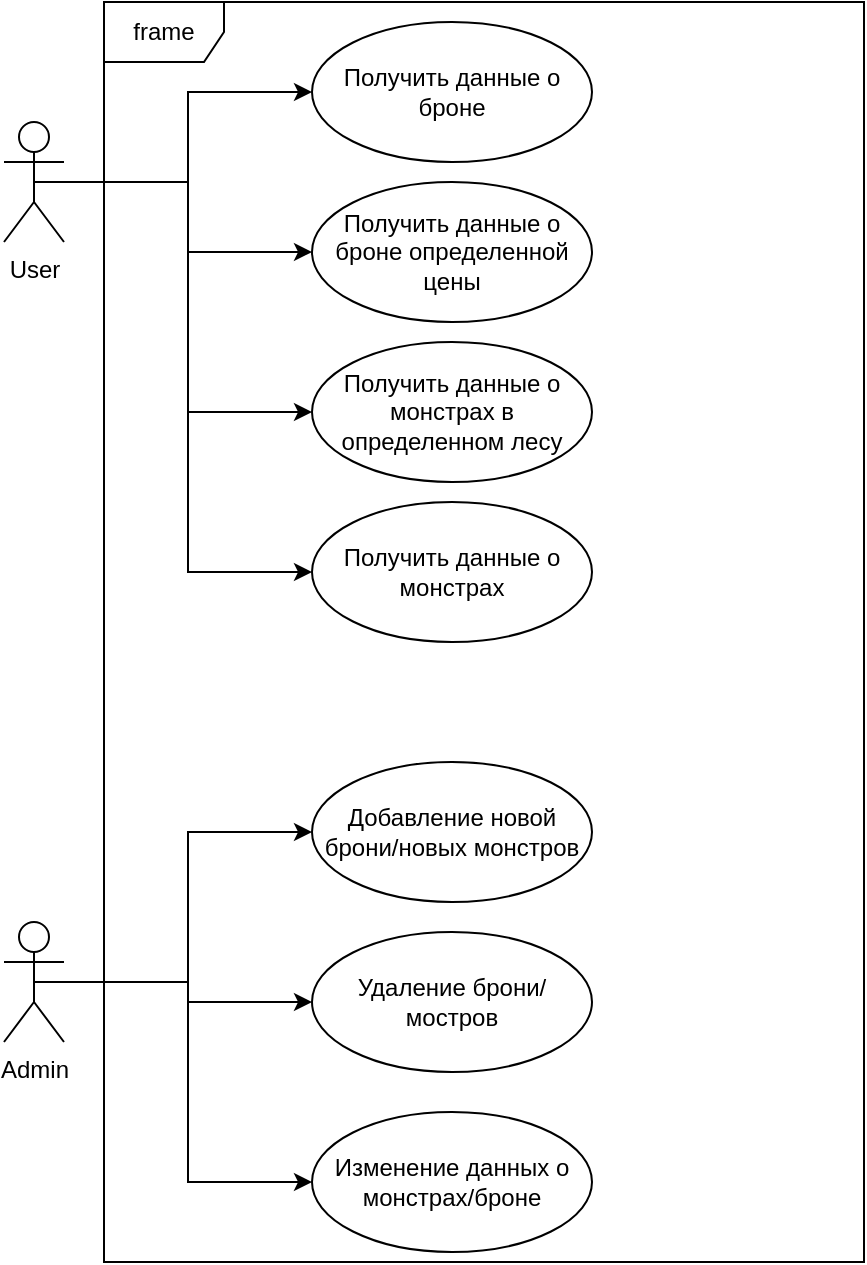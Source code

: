 <mxfile version="14.4.9" type="github"><diagram id="XOwMrZRLROqOZSJxTRkj" name="Page-1"><mxGraphModel dx="782" dy="745" grid="1" gridSize="10" guides="1" tooltips="1" connect="1" arrows="1" fold="1" page="1" pageScale="1" pageWidth="827" pageHeight="1169" math="0" shadow="0"><root><mxCell id="0"/><mxCell id="1" parent="0"/><mxCell id="UrjzjIE9Bx_cVqQ6ayJr-6" style="edgeStyle=orthogonalEdgeStyle;rounded=0;orthogonalLoop=1;jettySize=auto;html=1;exitX=0.5;exitY=0.5;exitDx=0;exitDy=0;exitPerimeter=0;entryX=0;entryY=0.5;entryDx=0;entryDy=0;" edge="1" parent="1" source="UrjzjIE9Bx_cVqQ6ayJr-1" target="UrjzjIE9Bx_cVqQ6ayJr-5"><mxGeometry relative="1" as="geometry"/></mxCell><mxCell id="UrjzjIE9Bx_cVqQ6ayJr-8" style="edgeStyle=orthogonalEdgeStyle;rounded=0;orthogonalLoop=1;jettySize=auto;html=1;exitX=0.5;exitY=0.5;exitDx=0;exitDy=0;exitPerimeter=0;entryX=0;entryY=0.5;entryDx=0;entryDy=0;" edge="1" parent="1" source="UrjzjIE9Bx_cVqQ6ayJr-1" target="UrjzjIE9Bx_cVqQ6ayJr-7"><mxGeometry relative="1" as="geometry"/></mxCell><mxCell id="UrjzjIE9Bx_cVqQ6ayJr-10" style="edgeStyle=orthogonalEdgeStyle;rounded=0;orthogonalLoop=1;jettySize=auto;html=1;exitX=0.5;exitY=0.5;exitDx=0;exitDy=0;exitPerimeter=0;entryX=0;entryY=0.5;entryDx=0;entryDy=0;" edge="1" parent="1" source="UrjzjIE9Bx_cVqQ6ayJr-1" target="UrjzjIE9Bx_cVqQ6ayJr-9"><mxGeometry relative="1" as="geometry"/></mxCell><mxCell id="UrjzjIE9Bx_cVqQ6ayJr-1" value="Admin" style="shape=umlActor;verticalLabelPosition=bottom;verticalAlign=top;html=1;" vertex="1" parent="1"><mxGeometry x="120" y="460" width="30" height="60" as="geometry"/></mxCell><mxCell id="UrjzjIE9Bx_cVqQ6ayJr-16" style="edgeStyle=orthogonalEdgeStyle;rounded=0;orthogonalLoop=1;jettySize=auto;html=1;exitX=0.5;exitY=0.5;exitDx=0;exitDy=0;exitPerimeter=0;entryX=0;entryY=0.5;entryDx=0;entryDy=0;" edge="1" parent="1" source="UrjzjIE9Bx_cVqQ6ayJr-2" target="UrjzjIE9Bx_cVqQ6ayJr-12"><mxGeometry relative="1" as="geometry"/></mxCell><mxCell id="UrjzjIE9Bx_cVqQ6ayJr-17" style="edgeStyle=orthogonalEdgeStyle;rounded=0;orthogonalLoop=1;jettySize=auto;html=1;exitX=0.5;exitY=0.5;exitDx=0;exitDy=0;exitPerimeter=0;entryX=0;entryY=0.5;entryDx=0;entryDy=0;" edge="1" parent="1" source="UrjzjIE9Bx_cVqQ6ayJr-2" target="UrjzjIE9Bx_cVqQ6ayJr-13"><mxGeometry relative="1" as="geometry"/></mxCell><mxCell id="UrjzjIE9Bx_cVqQ6ayJr-18" style="edgeStyle=orthogonalEdgeStyle;rounded=0;orthogonalLoop=1;jettySize=auto;html=1;exitX=0.5;exitY=0.5;exitDx=0;exitDy=0;exitPerimeter=0;entryX=0;entryY=0.5;entryDx=0;entryDy=0;" edge="1" parent="1" source="UrjzjIE9Bx_cVqQ6ayJr-2" target="UrjzjIE9Bx_cVqQ6ayJr-14"><mxGeometry relative="1" as="geometry"/></mxCell><mxCell id="UrjzjIE9Bx_cVqQ6ayJr-19" style="edgeStyle=orthogonalEdgeStyle;rounded=0;orthogonalLoop=1;jettySize=auto;html=1;exitX=0.5;exitY=0.5;exitDx=0;exitDy=0;exitPerimeter=0;entryX=0;entryY=0.5;entryDx=0;entryDy=0;" edge="1" parent="1" source="UrjzjIE9Bx_cVqQ6ayJr-2" target="UrjzjIE9Bx_cVqQ6ayJr-15"><mxGeometry relative="1" as="geometry"/></mxCell><mxCell id="UrjzjIE9Bx_cVqQ6ayJr-2" value="User" style="shape=umlActor;verticalLabelPosition=bottom;verticalAlign=top;html=1;" vertex="1" parent="1"><mxGeometry x="120" y="60" width="30" height="60" as="geometry"/></mxCell><mxCell id="UrjzjIE9Bx_cVqQ6ayJr-5" value="Добавление новой брони/новых монстров" style="ellipse;whiteSpace=wrap;html=1;" vertex="1" parent="1"><mxGeometry x="274" y="380" width="140" height="70" as="geometry"/></mxCell><mxCell id="UrjzjIE9Bx_cVqQ6ayJr-7" value="Удаление брони/мостров" style="ellipse;whiteSpace=wrap;html=1;" vertex="1" parent="1"><mxGeometry x="274" y="465" width="140" height="70" as="geometry"/></mxCell><mxCell id="UrjzjIE9Bx_cVqQ6ayJr-9" value="Изменение данных о монстрах/броне" style="ellipse;whiteSpace=wrap;html=1;" vertex="1" parent="1"><mxGeometry x="274" y="555" width="140" height="70" as="geometry"/></mxCell><mxCell id="UrjzjIE9Bx_cVqQ6ayJr-12" value="Получить данные о броне" style="ellipse;whiteSpace=wrap;html=1;" vertex="1" parent="1"><mxGeometry x="274" y="10" width="140" height="70" as="geometry"/></mxCell><mxCell id="UrjzjIE9Bx_cVqQ6ayJr-13" value="Получить данные о монстрах" style="ellipse;whiteSpace=wrap;html=1;" vertex="1" parent="1"><mxGeometry x="274" y="250" width="140" height="70" as="geometry"/></mxCell><mxCell id="UrjzjIE9Bx_cVqQ6ayJr-14" value="Получить данные о броне определенной цены " style="ellipse;whiteSpace=wrap;html=1;" vertex="1" parent="1"><mxGeometry x="274" y="90" width="140" height="70" as="geometry"/></mxCell><mxCell id="UrjzjIE9Bx_cVqQ6ayJr-15" value="Получить данные о монстрах в определенном лесу " style="ellipse;whiteSpace=wrap;html=1;" vertex="1" parent="1"><mxGeometry x="274" y="170" width="140" height="70" as="geometry"/></mxCell><mxCell id="UrjzjIE9Bx_cVqQ6ayJr-20" value="frame" style="shape=umlFrame;whiteSpace=wrap;html=1;" vertex="1" parent="1"><mxGeometry x="170" width="380" height="630" as="geometry"/></mxCell></root></mxGraphModel></diagram></mxfile>